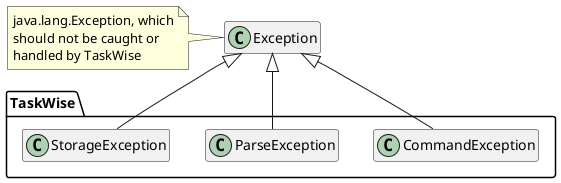 @startuml
class Exception

note left of Exception: java.lang.Exception, which\nshould not be caught or\nhandled by TaskWise

namespace TaskWise {
    CommandException -up-|> Exception
    ParseException -up-|> Exception
    StorageException -up-|> Exception
}


hide members
@enduml
